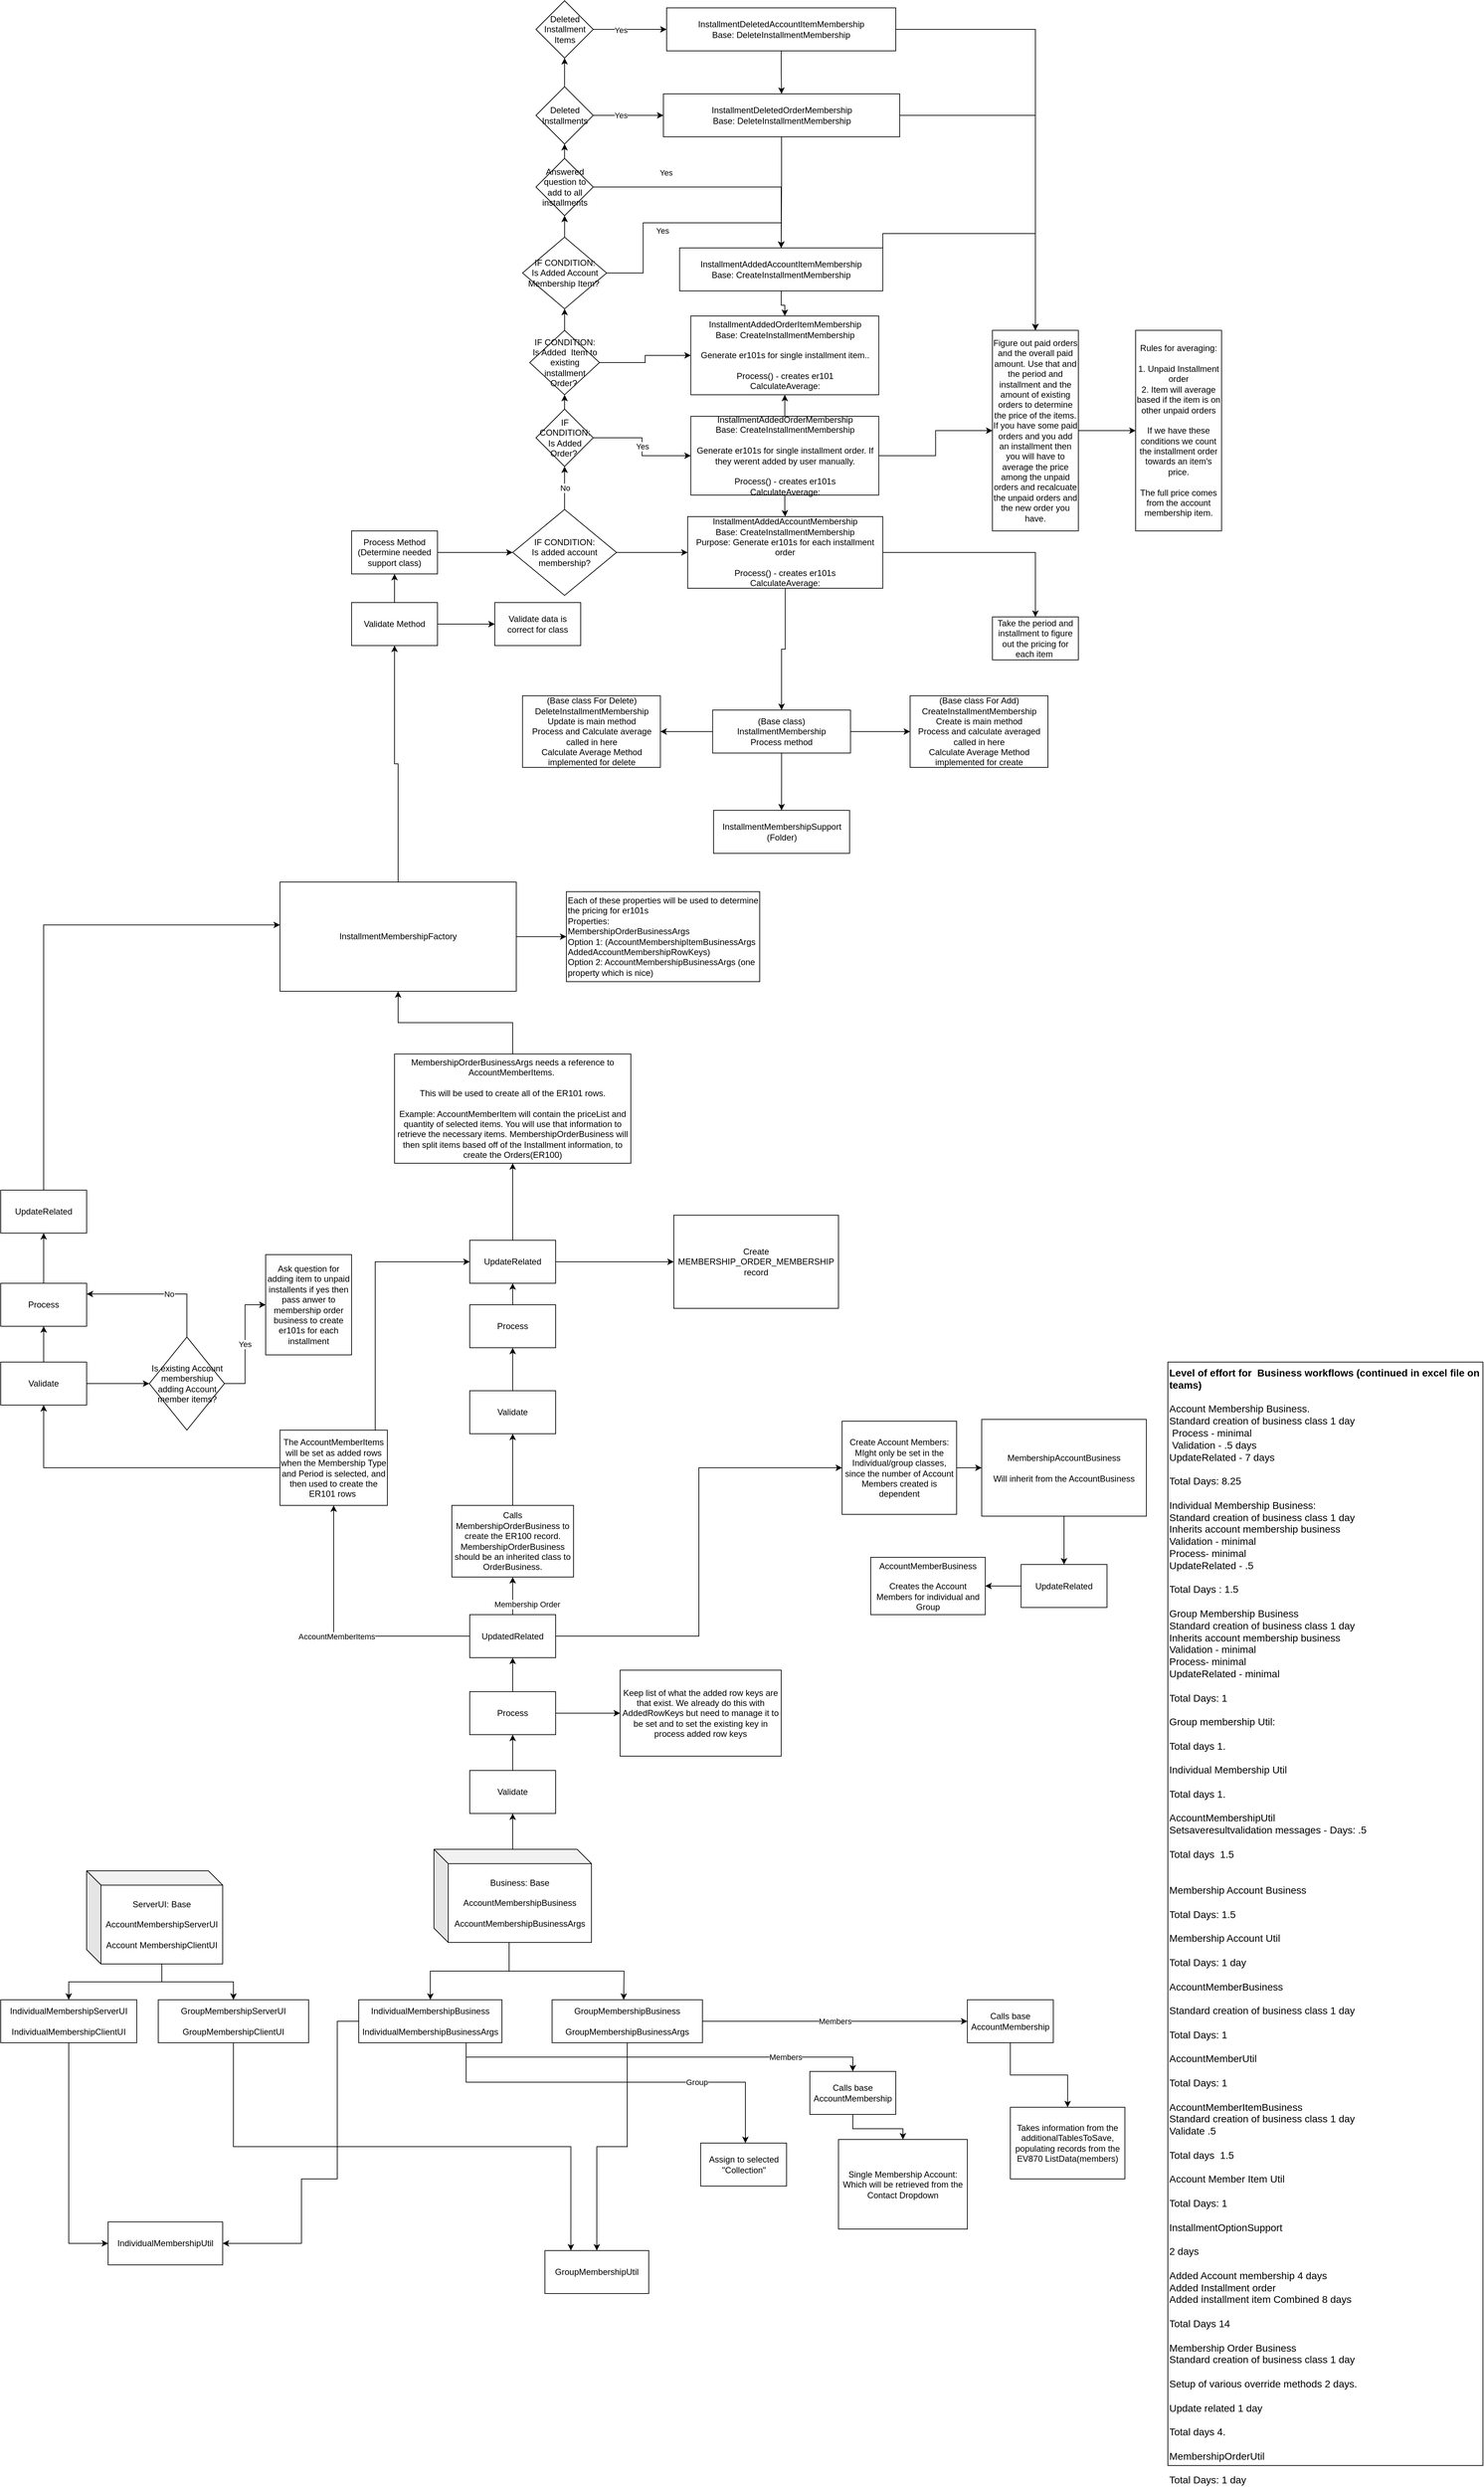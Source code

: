 <mxfile version="13.4.4" type="github">
  <diagram name="Page-1" id="5f0bae14-7c28-e335-631c-24af17079c00">
    <mxGraphModel dx="1239" dy="3263" grid="1" gridSize="10" guides="1" tooltips="1" connect="1" arrows="1" fold="1" page="1" pageScale="1" pageWidth="1100" pageHeight="850" background="#ffffff" math="0" shadow="0">
      <root>
        <mxCell id="0" />
        <mxCell id="1" parent="0" />
        <mxCell id="NrKTWO5p2-0dnxn5_g5g-2" style="edgeStyle=orthogonalEdgeStyle;rounded=0;orthogonalLoop=1;jettySize=auto;html=1;exitX=0;exitY=0;exitDx=105;exitDy=130;exitPerimeter=0;" parent="1" source="NrKTWO5p2-0dnxn5_g5g-1" target="NrKTWO5p2-0dnxn5_g5g-3" edge="1">
          <mxGeometry relative="1" as="geometry">
            <mxPoint x="150" y="290" as="targetPoint" />
          </mxGeometry>
        </mxCell>
        <mxCell id="NrKTWO5p2-0dnxn5_g5g-5" style="edgeStyle=orthogonalEdgeStyle;rounded=0;orthogonalLoop=1;jettySize=auto;html=1;exitX=0;exitY=0;exitDx=105;exitDy=130;exitPerimeter=0;entryX=0.5;entryY=0;entryDx=0;entryDy=0;" parent="1" source="NrKTWO5p2-0dnxn5_g5g-1" target="NrKTWO5p2-0dnxn5_g5g-6" edge="1">
          <mxGeometry relative="1" as="geometry">
            <mxPoint x="430" y="260" as="targetPoint" />
          </mxGeometry>
        </mxCell>
        <mxCell id="NrKTWO5p2-0dnxn5_g5g-1" value="ServerUI: Base&lt;br&gt;&lt;br&gt;AccountMembershipServerUI&lt;br&gt;&lt;br&gt;Account MembershipClientUI" style="shape=cube;whiteSpace=wrap;html=1;boundedLbl=1;backgroundOutline=1;darkOpacity=0.05;darkOpacity2=0.1;" parent="1" vertex="1">
          <mxGeometry x="180" y="80" width="190" height="130" as="geometry" />
        </mxCell>
        <mxCell id="NrKTWO5p2-0dnxn5_g5g-13" style="edgeStyle=orthogonalEdgeStyle;rounded=0;orthogonalLoop=1;jettySize=auto;html=1;exitX=0.5;exitY=1;exitDx=0;exitDy=0;entryX=0;entryY=0.5;entryDx=0;entryDy=0;" parent="1" source="NrKTWO5p2-0dnxn5_g5g-3" target="2" edge="1">
          <mxGeometry relative="1" as="geometry" />
        </mxCell>
        <mxCell id="NrKTWO5p2-0dnxn5_g5g-3" value="IndividualMembershipServerUI&lt;br&gt;&lt;br&gt;IndividualMembershipClientUI" style="rounded=0;whiteSpace=wrap;html=1;" parent="1" vertex="1">
          <mxGeometry x="60" y="260" width="190" height="60" as="geometry" />
        </mxCell>
        <mxCell id="NrKTWO5p2-0dnxn5_g5g-16" style="edgeStyle=orthogonalEdgeStyle;rounded=0;orthogonalLoop=1;jettySize=auto;html=1;exitX=0.5;exitY=1;exitDx=0;exitDy=0;entryX=0.25;entryY=0;entryDx=0;entryDy=0;" parent="1" source="NrKTWO5p2-0dnxn5_g5g-6" target="NrKTWO5p2-0dnxn5_g5g-14" edge="1">
          <mxGeometry relative="1" as="geometry" />
        </mxCell>
        <mxCell id="NrKTWO5p2-0dnxn5_g5g-6" value="GroupMembershipServerUI&lt;br&gt;&lt;br&gt;GroupMembershipClientUI" style="rounded=0;whiteSpace=wrap;html=1;" parent="1" vertex="1">
          <mxGeometry x="280" y="260" width="210" height="60" as="geometry" />
        </mxCell>
        <mxCell id="NrKTWO5p2-0dnxn5_g5g-7" style="edgeStyle=orthogonalEdgeStyle;rounded=0;orthogonalLoop=1;jettySize=auto;html=1;exitX=0;exitY=0;exitDx=105;exitDy=130;exitPerimeter=0;" parent="1" source="NrKTWO5p2-0dnxn5_g5g-9" target="NrKTWO5p2-0dnxn5_g5g-10" edge="1">
          <mxGeometry relative="1" as="geometry">
            <mxPoint x="650" y="290" as="targetPoint" />
          </mxGeometry>
        </mxCell>
        <mxCell id="NrKTWO5p2-0dnxn5_g5g-8" style="edgeStyle=orthogonalEdgeStyle;rounded=0;orthogonalLoop=1;jettySize=auto;html=1;exitX=0;exitY=0;exitDx=105;exitDy=130;exitPerimeter=0;" parent="1" source="NrKTWO5p2-0dnxn5_g5g-9" edge="1">
          <mxGeometry relative="1" as="geometry">
            <mxPoint x="930" y="260" as="targetPoint" />
          </mxGeometry>
        </mxCell>
        <mxCell id="p3PnFOhuihg-IEMphHv4-27" value="" style="edgeStyle=orthogonalEdgeStyle;rounded=0;orthogonalLoop=1;jettySize=auto;html=1;" parent="1" source="NrKTWO5p2-0dnxn5_g5g-9" target="p3PnFOhuihg-IEMphHv4-26" edge="1">
          <mxGeometry relative="1" as="geometry" />
        </mxCell>
        <mxCell id="NrKTWO5p2-0dnxn5_g5g-9" value="Business: Base&lt;br&gt;&lt;br&gt;AccountMembershipBusiness&lt;br&gt;&lt;br&gt;AccountMembershipBusinessArgs" style="shape=cube;whiteSpace=wrap;html=1;boundedLbl=1;backgroundOutline=1;darkOpacity=0.05;darkOpacity2=0.1;" parent="1" vertex="1">
          <mxGeometry x="665" y="50" width="220" height="130" as="geometry" />
        </mxCell>
        <mxCell id="NrKTWO5p2-0dnxn5_g5g-12" value="" style="edgeStyle=orthogonalEdgeStyle;rounded=0;orthogonalLoop=1;jettySize=auto;html=1;" parent="1" source="NrKTWO5p2-0dnxn5_g5g-10" target="2" edge="1">
          <mxGeometry relative="1" as="geometry">
            <Array as="points">
              <mxPoint x="530" y="290" />
              <mxPoint x="530" y="510" />
              <mxPoint x="480" y="510" />
            </Array>
          </mxGeometry>
        </mxCell>
        <mxCell id="D4kZALISSUl1icWql2U2-17" value="Members" style="edgeStyle=orthogonalEdgeStyle;rounded=0;orthogonalLoop=1;jettySize=auto;html=1;exitX=0.75;exitY=1;exitDx=0;exitDy=0;" parent="1" source="NrKTWO5p2-0dnxn5_g5g-10" target="D4kZALISSUl1icWql2U2-19" edge="1">
          <mxGeometry x="0.607" relative="1" as="geometry">
            <mxPoint x="1240" y="360" as="targetPoint" />
            <mxPoint as="offset" />
          </mxGeometry>
        </mxCell>
        <mxCell id="D4kZALISSUl1icWql2U2-27" value="Group" style="edgeStyle=orthogonalEdgeStyle;rounded=0;orthogonalLoop=1;jettySize=auto;html=1;exitX=0.75;exitY=1;exitDx=0;exitDy=0;" parent="1" source="NrKTWO5p2-0dnxn5_g5g-10" target="D4kZALISSUl1icWql2U2-28" edge="1">
          <mxGeometry x="0.421" relative="1" as="geometry">
            <mxPoint x="1100" y="470" as="targetPoint" />
            <Array as="points">
              <mxPoint x="710" y="320" />
              <mxPoint x="710" y="375" />
              <mxPoint x="1100" y="375" />
              <mxPoint x="1100" y="430" />
            </Array>
            <mxPoint as="offset" />
          </mxGeometry>
        </mxCell>
        <mxCell id="NrKTWO5p2-0dnxn5_g5g-10" value="IndividualMembershipBusiness&lt;br&gt;&lt;br&gt;IndividualMembershipBusinessArgs" style="rounded=0;whiteSpace=wrap;html=1;" parent="1" vertex="1">
          <mxGeometry x="560" y="260" width="200" height="60" as="geometry" />
        </mxCell>
        <mxCell id="NrKTWO5p2-0dnxn5_g5g-15" value="" style="edgeStyle=orthogonalEdgeStyle;rounded=0;orthogonalLoop=1;jettySize=auto;html=1;" parent="1" source="NrKTWO5p2-0dnxn5_g5g-11" target="NrKTWO5p2-0dnxn5_g5g-14" edge="1">
          <mxGeometry relative="1" as="geometry" />
        </mxCell>
        <mxCell id="D4kZALISSUl1icWql2U2-18" value="Members" style="edgeStyle=orthogonalEdgeStyle;rounded=0;orthogonalLoop=1;jettySize=auto;html=1;exitX=1;exitY=0.5;exitDx=0;exitDy=0;" parent="1" source="NrKTWO5p2-0dnxn5_g5g-11" target="D4kZALISSUl1icWql2U2-20" edge="1">
          <mxGeometry relative="1" as="geometry">
            <mxPoint x="1810" y="290" as="targetPoint" />
          </mxGeometry>
        </mxCell>
        <mxCell id="NrKTWO5p2-0dnxn5_g5g-11" value="GroupMembershipBusiness&lt;br&gt;&lt;br&gt;GroupMembershipBusinessArgs" style="rounded=0;whiteSpace=wrap;html=1;" parent="1" vertex="1">
          <mxGeometry x="830" y="260" width="210" height="60" as="geometry" />
        </mxCell>
        <mxCell id="2" value="IndividualMembershipUtil" style="whiteSpace=wrap;html=1;rounded=0;" parent="1" vertex="1">
          <mxGeometry x="210" y="570" width="160" height="60" as="geometry" />
        </mxCell>
        <mxCell id="NrKTWO5p2-0dnxn5_g5g-14" value="GroupMembershipUtil" style="whiteSpace=wrap;html=1;rounded=0;" parent="1" vertex="1">
          <mxGeometry x="820" y="610" width="145" height="60" as="geometry" />
        </mxCell>
        <mxCell id="NrKTWO5p2-0dnxn5_g5g-25" value="Membership Order" style="edgeStyle=orthogonalEdgeStyle;rounded=0;orthogonalLoop=1;jettySize=auto;html=1;entryX=0.5;entryY=1;entryDx=0;entryDy=0;exitX=0.5;exitY=0;exitDx=0;exitDy=0;" parent="1" source="NrKTWO5p2-0dnxn5_g5g-19" target="NrKTWO5p2-0dnxn5_g5g-32" edge="1">
          <mxGeometry x="-0.043" y="-10" relative="1" as="geometry">
            <mxPoint x="820" y="-320" as="targetPoint" />
            <mxPoint x="10" y="10" as="offset" />
            <mxPoint x="810.0" y="-310" as="sourcePoint" />
          </mxGeometry>
        </mxCell>
        <mxCell id="p3PnFOhuihg-IEMphHv4-23" style="edgeStyle=orthogonalEdgeStyle;rounded=0;orthogonalLoop=1;jettySize=auto;html=1;exitX=1;exitY=0.5;exitDx=0;exitDy=0;entryX=0;entryY=0.5;entryDx=0;entryDy=0;" parent="1" source="NrKTWO5p2-0dnxn5_g5g-19" target="D4kZALISSUl1icWql2U2-9" edge="1">
          <mxGeometry relative="1" as="geometry">
            <mxPoint x="1060" y="-470" as="targetPoint" />
          </mxGeometry>
        </mxCell>
        <mxCell id="NrKTWO5p2-0dnxn5_g5g-19" value="UpdatedRelated" style="rounded=0;whiteSpace=wrap;html=1;" parent="1" vertex="1">
          <mxGeometry x="715" y="-277.5" width="120" height="60" as="geometry" />
        </mxCell>
        <mxCell id="D4kZALISSUl1icWql2U2-37" value="" style="edgeStyle=orthogonalEdgeStyle;rounded=0;orthogonalLoop=1;jettySize=auto;html=1;" parent="1" source="NrKTWO5p2-0dnxn5_g5g-32" target="D4kZALISSUl1icWql2U2-36" edge="1">
          <mxGeometry relative="1" as="geometry" />
        </mxCell>
        <mxCell id="NrKTWO5p2-0dnxn5_g5g-32" value="Calls MembershipOrderBusiness to create the ER100 record. MembershipOrderBusiness should be an inherited class to OrderBusiness." style="whiteSpace=wrap;html=1;rounded=0;" parent="1" vertex="1">
          <mxGeometry x="690" y="-430" width="170" height="100" as="geometry" />
        </mxCell>
        <mxCell id="D4kZALISSUl1icWql2U2-4" style="edgeStyle=orthogonalEdgeStyle;rounded=0;orthogonalLoop=1;jettySize=auto;html=1;exitX=0.5;exitY=0;exitDx=0;exitDy=0;entryX=0;entryY=0.5;entryDx=0;entryDy=0;" parent="1" source="D4kZALISSUl1icWql2U2-3" edge="1">
          <mxGeometry relative="1" as="geometry" />
        </mxCell>
        <mxCell id="D4kZALISSUl1icWql2U2-40" style="edgeStyle=orthogonalEdgeStyle;rounded=0;orthogonalLoop=1;jettySize=auto;html=1;exitX=0.75;exitY=0;exitDx=0;exitDy=0;entryX=0;entryY=0.5;entryDx=0;entryDy=0;" parent="1" source="D4kZALISSUl1icWql2U2-3" target="p3PnFOhuihg-IEMphHv4-14" edge="1">
          <mxGeometry relative="1" as="geometry">
            <mxPoint x="640" y="-760" as="targetPoint" />
            <Array as="points">
              <mxPoint x="583" y="-770" />
            </Array>
          </mxGeometry>
        </mxCell>
        <mxCell id="p3PnFOhuihg-IEMphHv4-45" style="edgeStyle=orthogonalEdgeStyle;rounded=0;orthogonalLoop=1;jettySize=auto;html=1;entryX=0.5;entryY=1;entryDx=0;entryDy=0;" parent="1" source="D4kZALISSUl1icWql2U2-3" target="p3PnFOhuihg-IEMphHv4-40" edge="1">
          <mxGeometry relative="1" as="geometry" />
        </mxCell>
        <mxCell id="D4kZALISSUl1icWql2U2-3" value="The AccountMemberItems will be set as added rows when the Membership Type and Period is selected, and then used to create the ER101 rows&amp;nbsp;" style="rounded=0;whiteSpace=wrap;html=1;" parent="1" vertex="1">
          <mxGeometry x="450" y="-535" width="150" height="105" as="geometry" />
        </mxCell>
        <mxCell id="D4kZALISSUl1icWql2U2-11" value="" style="edgeStyle=orthogonalEdgeStyle;rounded=0;orthogonalLoop=1;jettySize=auto;html=1;" parent="1" source="D4kZALISSUl1icWql2U2-9" target="D4kZALISSUl1icWql2U2-10" edge="1">
          <mxGeometry relative="1" as="geometry" />
        </mxCell>
        <mxCell id="D4kZALISSUl1icWql2U2-9" value="Create Account Members: MIght only be set in the Individual/group classes, since the number of Account Members created is dependent" style="rounded=0;whiteSpace=wrap;html=1;" parent="1" vertex="1">
          <mxGeometry x="1235" y="-547.5" width="160" height="130" as="geometry" />
        </mxCell>
        <mxCell id="D4kZALISSUl1icWql2U2-41" style="edgeStyle=orthogonalEdgeStyle;rounded=0;orthogonalLoop=1;jettySize=auto;html=1;exitX=0.5;exitY=1;exitDx=0;exitDy=0;entryX=0.5;entryY=0;entryDx=0;entryDy=0;" parent="1" source="D4kZALISSUl1icWql2U2-10" target="D4kZALISSUl1icWql2U2-13" edge="1">
          <mxGeometry relative="1" as="geometry" />
        </mxCell>
        <mxCell id="D4kZALISSUl1icWql2U2-10" value="MembershipAccountBusiness&lt;br&gt;&lt;br&gt;Will inherit from the AccountBusiness" style="whiteSpace=wrap;html=1;rounded=0;" parent="1" vertex="1">
          <mxGeometry x="1430" y="-550" width="230" height="135" as="geometry" />
        </mxCell>
        <mxCell id="D4kZALISSUl1icWql2U2-15" value="" style="edgeStyle=orthogonalEdgeStyle;rounded=0;orthogonalLoop=1;jettySize=auto;html=1;" parent="1" source="D4kZALISSUl1icWql2U2-13" target="D4kZALISSUl1icWql2U2-14" edge="1">
          <mxGeometry relative="1" as="geometry" />
        </mxCell>
        <mxCell id="D4kZALISSUl1icWql2U2-13" value="UpdateRelated" style="rounded=0;whiteSpace=wrap;html=1;" parent="1" vertex="1">
          <mxGeometry x="1485" y="-347.5" width="120" height="60" as="geometry" />
        </mxCell>
        <mxCell id="D4kZALISSUl1icWql2U2-14" value="AccountMemberBusiness&lt;br&gt;&lt;br&gt;Creates the Account Members for individual and Group" style="whiteSpace=wrap;html=1;rounded=0;" parent="1" vertex="1">
          <mxGeometry x="1275" y="-357.5" width="160" height="80" as="geometry" />
        </mxCell>
        <mxCell id="D4kZALISSUl1icWql2U2-23" value="" style="edgeStyle=orthogonalEdgeStyle;rounded=0;orthogonalLoop=1;jettySize=auto;html=1;" parent="1" source="D4kZALISSUl1icWql2U2-19" target="D4kZALISSUl1icWql2U2-22" edge="1">
          <mxGeometry relative="1" as="geometry" />
        </mxCell>
        <mxCell id="D4kZALISSUl1icWql2U2-19" value="Calls base AccountMembership" style="rounded=0;whiteSpace=wrap;html=1;" parent="1" vertex="1">
          <mxGeometry x="1190" y="360" width="120" height="60" as="geometry" />
        </mxCell>
        <mxCell id="D4kZALISSUl1icWql2U2-25" value="" style="edgeStyle=orthogonalEdgeStyle;rounded=0;orthogonalLoop=1;jettySize=auto;html=1;" parent="1" source="D4kZALISSUl1icWql2U2-20" target="D4kZALISSUl1icWql2U2-24" edge="1">
          <mxGeometry relative="1" as="geometry" />
        </mxCell>
        <mxCell id="D4kZALISSUl1icWql2U2-20" value="Calls base AccountMembership" style="rounded=0;whiteSpace=wrap;html=1;" parent="1" vertex="1">
          <mxGeometry x="1410" y="260" width="120" height="60" as="geometry" />
        </mxCell>
        <mxCell id="D4kZALISSUl1icWql2U2-22" value="Single Membership Account:&lt;br&gt;Which will be retrieved from the Contact Dropdown" style="whiteSpace=wrap;html=1;rounded=0;" parent="1" vertex="1">
          <mxGeometry x="1230" y="455" width="180" height="125" as="geometry" />
        </mxCell>
        <mxCell id="D4kZALISSUl1icWql2U2-24" value="Takes information from the additionalTablesToSave, populating records from the EV870 ListData(members)" style="whiteSpace=wrap;html=1;rounded=0;" parent="1" vertex="1">
          <mxGeometry x="1470" y="410" width="160" height="100" as="geometry" />
        </mxCell>
        <mxCell id="D4kZALISSUl1icWql2U2-28" value="Assign to selected &quot;Collection&quot;" style="rounded=0;whiteSpace=wrap;html=1;" parent="1" vertex="1">
          <mxGeometry x="1037.5" y="460" width="120" height="60" as="geometry" />
        </mxCell>
        <mxCell id="p3PnFOhuihg-IEMphHv4-55" value="" style="edgeStyle=orthogonalEdgeStyle;rounded=0;orthogonalLoop=1;jettySize=auto;html=1;" parent="1" source="D4kZALISSUl1icWql2U2-32" target="p3PnFOhuihg-IEMphHv4-54" edge="1">
          <mxGeometry relative="1" as="geometry" />
        </mxCell>
        <mxCell id="D4kZALISSUl1icWql2U2-32" value="MembershipOrderBusinessArgs needs a reference to AccountMemberItems.&amp;nbsp;&lt;br&gt;&lt;br&gt;This will be used to create all of the ER101 rows.&lt;br&gt;&lt;br&gt;Example: AccountMemberItem will contain the priceList and quantity of selected items. You will use that information to retrieve the necessary items. MembershipOrderBusiness will then split items based off of the Installment information, to create the Orders(ER100)" style="whiteSpace=wrap;html=1;rounded=0;" parent="1" vertex="1">
          <mxGeometry x="610" y="-1060" width="330" height="152.5" as="geometry" />
        </mxCell>
        <mxCell id="D4kZALISSUl1icWql2U2-34" value="Create MEMBERSHIP_ORDER_MEMBERSHIP record" style="whiteSpace=wrap;html=1;rounded=0;" parent="1" vertex="1">
          <mxGeometry x="1000" y="-835" width="230" height="130" as="geometry" />
        </mxCell>
        <mxCell id="D4kZALISSUl1icWql2U2-38" style="edgeStyle=orthogonalEdgeStyle;rounded=0;orthogonalLoop=1;jettySize=auto;html=1;exitX=0.5;exitY=0;exitDx=0;exitDy=0;entryX=0.5;entryY=1;entryDx=0;entryDy=0;" parent="1" source="D4kZALISSUl1icWql2U2-36" target="p3PnFOhuihg-IEMphHv4-9" edge="1">
          <mxGeometry relative="1" as="geometry" />
        </mxCell>
        <mxCell id="D4kZALISSUl1icWql2U2-36" value="Validate" style="whiteSpace=wrap;html=1;rounded=0;" parent="1" vertex="1">
          <mxGeometry x="715" y="-590" width="120" height="60" as="geometry" />
        </mxCell>
        <mxCell id="p3PnFOhuihg-IEMphHv4-2" value="&lt;font style=&quot;font-size: 14px&quot;&gt;&lt;b&gt;Level of effort for&amp;nbsp; Business workflows (continued in excel file on teams)&lt;/b&gt;&lt;br&gt;&lt;br&gt;Account Membership Business.&lt;br&gt;Standard creation of business class 1 day&lt;br&gt;&amp;nbsp;Process - minimal&lt;br&gt;&amp;nbsp;Validation -&amp;nbsp;.5 days&lt;br&gt;UpdateRelated - 7 days&lt;br&gt;&lt;br&gt;Total Days: 8.25&lt;br&gt;&lt;br&gt;Individual Membership Business:&lt;br&gt;Standard creation of business class 1 day&lt;br&gt;Inherits account membership business&lt;br&gt;Validation - minimal&lt;br&gt;Process- minimal&amp;nbsp;&lt;br&gt;UpdateRelated - .5&amp;nbsp;&lt;br&gt;&lt;br&gt;Total Days : 1.5&lt;br&gt;&lt;br&gt;Group Membership Business&lt;br&gt;Standard creation of business class 1 day&lt;br&gt;Inherits account membership business&lt;br&gt;Validation - minimal&lt;br&gt;Process- minimal&amp;nbsp;&lt;br&gt;UpdateRelated - minimal&lt;br&gt;&lt;br&gt;Total Days: 1&lt;br&gt;&lt;br&gt;Group membership Util:&lt;br&gt;&lt;br&gt;Total days 1.&amp;nbsp;&lt;br&gt;&lt;br&gt;Individual Membership Util&lt;br&gt;&lt;br&gt;Total days 1.&lt;br&gt;&lt;br&gt;AccountMembershipUtil&lt;br&gt;Setsaveresultvalidation messages - Days: .5&lt;br&gt;&lt;br&gt;Total days&amp;nbsp; 1.5&lt;br&gt;&lt;br&gt;&lt;br&gt;Membership Account Business&amp;nbsp;&lt;br&gt;&lt;br&gt;Total Days: 1.5&lt;br&gt;&lt;br&gt;Membership Account Util&lt;br&gt;&lt;br&gt;Total Days: 1 day&lt;br&gt;&lt;br&gt;AccountMemberBusiness&lt;br&gt;&lt;br&gt;Standard creation of business class 1 day&lt;br&gt;&lt;br&gt;Total Days: 1&lt;br&gt;&lt;br&gt;AccountMemberUtil&lt;br&gt;&lt;br&gt;Total Days: 1&lt;br&gt;&lt;br&gt;AccountMemberItemBusiness&lt;br&gt;Standard creation of business class 1 day&lt;br&gt;Validate .5&lt;br&gt;&lt;br&gt;Total days&amp;nbsp; 1.5&lt;br&gt;&lt;br&gt;Account Member Item Util&lt;br&gt;&lt;br&gt;Total Days: 1&lt;br&gt;&lt;br&gt;InstallmentOptionSupport&lt;br&gt;&lt;br&gt;2 days&lt;br&gt;&lt;br&gt;Added Account membership 4 days&lt;br&gt;Added Installment order&amp;nbsp;&lt;br&gt;Added installment item Combined 8 days&lt;br&gt;&lt;br&gt;Total Days 14&lt;br&gt;&lt;br&gt;Membership Order Business&lt;br&gt;Standard creation of business class 1 day&lt;br&gt;&lt;br&gt;Setup of various override methods 2 days.&lt;br&gt;&lt;br&gt;Update related 1 day&lt;br&gt;&lt;br&gt;Total days 4.&lt;br&gt;&lt;br&gt;MembershipOrderUtil&lt;br&gt;&lt;br&gt;Total Days: 1 day&lt;br&gt;&lt;/font&gt;" style="rounded=0;whiteSpace=wrap;html=1;align=left;horizontal=1;verticalAlign=top;" parent="1" vertex="1">
          <mxGeometry x="1690" y="-630" width="440" height="1540" as="geometry" />
        </mxCell>
        <mxCell id="p3PnFOhuihg-IEMphHv4-15" value="" style="edgeStyle=orthogonalEdgeStyle;rounded=0;orthogonalLoop=1;jettySize=auto;html=1;" parent="1" source="p3PnFOhuihg-IEMphHv4-9" target="p3PnFOhuihg-IEMphHv4-14" edge="1">
          <mxGeometry relative="1" as="geometry" />
        </mxCell>
        <mxCell id="p3PnFOhuihg-IEMphHv4-9" value="Process" style="whiteSpace=wrap;html=1;rounded=0;" parent="1" vertex="1">
          <mxGeometry x="715" y="-710" width="120" height="60" as="geometry" />
        </mxCell>
        <mxCell id="p3PnFOhuihg-IEMphHv4-16" value="" style="edgeStyle=orthogonalEdgeStyle;rounded=0;orthogonalLoop=1;jettySize=auto;html=1;entryX=0.5;entryY=1;entryDx=0;entryDy=0;" parent="1" source="p3PnFOhuihg-IEMphHv4-14" target="D4kZALISSUl1icWql2U2-32" edge="1">
          <mxGeometry relative="1" as="geometry">
            <Array as="points">
              <mxPoint x="775" y="-897" />
            </Array>
          </mxGeometry>
        </mxCell>
        <mxCell id="p3PnFOhuihg-IEMphHv4-17" style="edgeStyle=orthogonalEdgeStyle;rounded=0;orthogonalLoop=1;jettySize=auto;html=1;entryX=0;entryY=0.5;entryDx=0;entryDy=0;" parent="1" source="p3PnFOhuihg-IEMphHv4-14" target="D4kZALISSUl1icWql2U2-34" edge="1">
          <mxGeometry relative="1" as="geometry" />
        </mxCell>
        <mxCell id="p3PnFOhuihg-IEMphHv4-14" value="UpdateRelated" style="whiteSpace=wrap;html=1;rounded=0;" parent="1" vertex="1">
          <mxGeometry x="715" y="-800" width="120" height="60" as="geometry" />
        </mxCell>
        <mxCell id="p3PnFOhuihg-IEMphHv4-22" value="AccountMemberItems" style="edgeStyle=orthogonalEdgeStyle;rounded=0;orthogonalLoop=1;jettySize=auto;html=1;exitX=0;exitY=0.5;exitDx=0;exitDy=0;" parent="1" source="NrKTWO5p2-0dnxn5_g5g-19" target="D4kZALISSUl1icWql2U2-3" edge="1">
          <mxGeometry relative="1" as="geometry">
            <mxPoint x="545.0" y="-390" as="targetPoint" />
            <mxPoint x="740" y="-310" as="sourcePoint" />
          </mxGeometry>
        </mxCell>
        <mxCell id="p3PnFOhuihg-IEMphHv4-29" value="" style="edgeStyle=orthogonalEdgeStyle;rounded=0;orthogonalLoop=1;jettySize=auto;html=1;" parent="1" source="p3PnFOhuihg-IEMphHv4-26" target="p3PnFOhuihg-IEMphHv4-28" edge="1">
          <mxGeometry relative="1" as="geometry" />
        </mxCell>
        <mxCell id="p3PnFOhuihg-IEMphHv4-26" value="Validate" style="whiteSpace=wrap;html=1;" parent="1" vertex="1">
          <mxGeometry x="715" y="-60" width="120" height="60" as="geometry" />
        </mxCell>
        <mxCell id="p3PnFOhuihg-IEMphHv4-30" value="" style="edgeStyle=orthogonalEdgeStyle;rounded=0;orthogonalLoop=1;jettySize=auto;html=1;" parent="1" source="p3PnFOhuihg-IEMphHv4-28" target="NrKTWO5p2-0dnxn5_g5g-19" edge="1">
          <mxGeometry relative="1" as="geometry" />
        </mxCell>
        <mxCell id="p3PnFOhuihg-IEMphHv4-65" value="" style="edgeStyle=orthogonalEdgeStyle;rounded=0;orthogonalLoop=1;jettySize=auto;html=1;" parent="1" source="p3PnFOhuihg-IEMphHv4-28" target="p3PnFOhuihg-IEMphHv4-64" edge="1">
          <mxGeometry relative="1" as="geometry" />
        </mxCell>
        <mxCell id="p3PnFOhuihg-IEMphHv4-28" value="Process" style="whiteSpace=wrap;html=1;" parent="1" vertex="1">
          <mxGeometry x="715" y="-170" width="120" height="60" as="geometry" />
        </mxCell>
        <mxCell id="p3PnFOhuihg-IEMphHv4-38" value="" style="edgeStyle=orthogonalEdgeStyle;rounded=0;orthogonalLoop=1;jettySize=auto;html=1;" parent="1" source="p3PnFOhuihg-IEMphHv4-40" target="p3PnFOhuihg-IEMphHv4-41" edge="1">
          <mxGeometry relative="1" as="geometry" />
        </mxCell>
        <mxCell id="p3PnFOhuihg-IEMphHv4-39" value="" style="edgeStyle=orthogonalEdgeStyle;rounded=0;orthogonalLoop=1;jettySize=auto;html=1;entryX=0;entryY=0.5;entryDx=0;entryDy=0;" parent="1" source="p3PnFOhuihg-IEMphHv4-40" target="p3PnFOhuihg-IEMphHv4-46" edge="1">
          <mxGeometry relative="1" as="geometry">
            <mxPoint x="280" y="-585" as="targetPoint" />
          </mxGeometry>
        </mxCell>
        <mxCell id="p3PnFOhuihg-IEMphHv4-40" value="Validate" style="whiteSpace=wrap;html=1;" parent="1" vertex="1">
          <mxGeometry x="60" y="-630" width="120" height="60" as="geometry" />
        </mxCell>
        <mxCell id="p3PnFOhuihg-IEMphHv4-49" value="" style="edgeStyle=orthogonalEdgeStyle;rounded=0;orthogonalLoop=1;jettySize=auto;html=1;" parent="1" source="p3PnFOhuihg-IEMphHv4-41" target="p3PnFOhuihg-IEMphHv4-48" edge="1">
          <mxGeometry relative="1" as="geometry" />
        </mxCell>
        <mxCell id="p3PnFOhuihg-IEMphHv4-41" value="Process" style="whiteSpace=wrap;html=1;" parent="1" vertex="1">
          <mxGeometry x="60" y="-740" width="120" height="60" as="geometry" />
        </mxCell>
        <mxCell id="p3PnFOhuihg-IEMphHv4-42" value="Yes" style="edgeStyle=orthogonalEdgeStyle;rounded=0;orthogonalLoop=1;jettySize=auto;html=1;exitX=1;exitY=0.5;exitDx=0;exitDy=0;" parent="1" source="p3PnFOhuihg-IEMphHv4-46" target="p3PnFOhuihg-IEMphHv4-44" edge="1">
          <mxGeometry relative="1" as="geometry">
            <mxPoint x="440" y="-600" as="targetPoint" />
            <mxPoint x="385" y="-585" as="sourcePoint" />
          </mxGeometry>
        </mxCell>
        <mxCell id="p3PnFOhuihg-IEMphHv4-43" value="No" style="edgeStyle=orthogonalEdgeStyle;rounded=0;orthogonalLoop=1;jettySize=auto;html=1;entryX=1;entryY=0.25;entryDx=0;entryDy=0;exitX=0.5;exitY=0;exitDx=0;exitDy=0;" parent="1" source="p3PnFOhuihg-IEMphHv4-46" target="p3PnFOhuihg-IEMphHv4-41" edge="1">
          <mxGeometry relative="1" as="geometry">
            <mxPoint x="320" y="-720" as="targetPoint" />
            <mxPoint x="320" y="-634.524" as="sourcePoint" />
            <Array as="points">
              <mxPoint x="320" y="-650" />
              <mxPoint x="320" y="-725" />
            </Array>
          </mxGeometry>
        </mxCell>
        <mxCell id="p3PnFOhuihg-IEMphHv4-44" value="Ask question for adding item to unpaid installents if yes then pass anwer to membership order business to create er101s for each installment" style="rounded=0;whiteSpace=wrap;html=1;" parent="1" vertex="1">
          <mxGeometry x="430" y="-780" width="120" height="140" as="geometry" />
        </mxCell>
        <mxCell id="p3PnFOhuihg-IEMphHv4-46" value="Is existing Account membershiup adding Account member items?" style="rhombus;whiteSpace=wrap;html=1;" parent="1" vertex="1">
          <mxGeometry x="267.5" y="-665" width="105" height="130" as="geometry" />
        </mxCell>
        <mxCell id="p3PnFOhuihg-IEMphHv4-53" value="" style="edgeStyle=orthogonalEdgeStyle;rounded=0;orthogonalLoop=1;jettySize=auto;html=1;entryX=0;entryY=0.393;entryDx=0;entryDy=0;entryPerimeter=0;exitX=0.5;exitY=0;exitDx=0;exitDy=0;" parent="1" source="p3PnFOhuihg-IEMphHv4-48" target="p3PnFOhuihg-IEMphHv4-54" edge="1">
          <mxGeometry relative="1" as="geometry">
            <mxPoint x="120" y="-1130" as="targetPoint" />
          </mxGeometry>
        </mxCell>
        <mxCell id="p3PnFOhuihg-IEMphHv4-48" value="UpdateRelated" style="whiteSpace=wrap;html=1;rounded=0;" parent="1" vertex="1">
          <mxGeometry x="60" y="-870" width="120" height="60" as="geometry" />
        </mxCell>
        <mxCell id="p3PnFOhuihg-IEMphHv4-57" value="" style="edgeStyle=orthogonalEdgeStyle;rounded=0;orthogonalLoop=1;jettySize=auto;html=1;" parent="1" source="p3PnFOhuihg-IEMphHv4-54" target="p3PnFOhuihg-IEMphHv4-56" edge="1">
          <mxGeometry relative="1" as="geometry" />
        </mxCell>
        <mxCell id="p3PnFOhuihg-IEMphHv4-74" value="" style="edgeStyle=orthogonalEdgeStyle;rounded=0;orthogonalLoop=1;jettySize=auto;html=1;" parent="1" source="p3PnFOhuihg-IEMphHv4-54" target="p3PnFOhuihg-IEMphHv4-73" edge="1">
          <mxGeometry relative="1" as="geometry" />
        </mxCell>
        <mxCell id="p3PnFOhuihg-IEMphHv4-54" value="InstallmentMembershipFactory" style="whiteSpace=wrap;html=1;rounded=0;" parent="1" vertex="1">
          <mxGeometry x="450" y="-1300" width="330" height="152.5" as="geometry" />
        </mxCell>
        <mxCell id="p3PnFOhuihg-IEMphHv4-59" value="" style="edgeStyle=orthogonalEdgeStyle;rounded=0;orthogonalLoop=1;jettySize=auto;html=1;" parent="1" source="p3PnFOhuihg-IEMphHv4-56" target="p3PnFOhuihg-IEMphHv4-58" edge="1">
          <mxGeometry relative="1" as="geometry" />
        </mxCell>
        <mxCell id="M1-Q2qvU10VLMfu90m6M-3" value="" style="edgeStyle=orthogonalEdgeStyle;rounded=0;orthogonalLoop=1;jettySize=auto;html=1;" edge="1" parent="1" source="p3PnFOhuihg-IEMphHv4-56" target="M1-Q2qvU10VLMfu90m6M-2">
          <mxGeometry relative="1" as="geometry" />
        </mxCell>
        <mxCell id="p3PnFOhuihg-IEMphHv4-56" value="Validate Method" style="whiteSpace=wrap;html=1;rounded=0;" parent="1" vertex="1">
          <mxGeometry x="550" y="-1690" width="120" height="60" as="geometry" />
        </mxCell>
        <mxCell id="p3PnFOhuihg-IEMphHv4-63" value="" style="edgeStyle=orthogonalEdgeStyle;rounded=0;orthogonalLoop=1;jettySize=auto;html=1;" parent="1" source="p3PnFOhuihg-IEMphHv4-58" target="p3PnFOhuihg-IEMphHv4-62" edge="1">
          <mxGeometry relative="1" as="geometry" />
        </mxCell>
        <mxCell id="p3PnFOhuihg-IEMphHv4-58" value="Process Method&lt;br&gt;(Determine needed support class)" style="whiteSpace=wrap;html=1;rounded=0;" parent="1" vertex="1">
          <mxGeometry x="550" y="-1790" width="120" height="60" as="geometry" />
        </mxCell>
        <mxCell id="p3PnFOhuihg-IEMphHv4-69" value="No" style="edgeStyle=orthogonalEdgeStyle;rounded=0;orthogonalLoop=1;jettySize=auto;html=1;" parent="1" source="p3PnFOhuihg-IEMphHv4-62" target="p3PnFOhuihg-IEMphHv4-70" edge="1">
          <mxGeometry relative="1" as="geometry">
            <mxPoint x="847.5" y="-1930" as="targetPoint" />
          </mxGeometry>
        </mxCell>
        <mxCell id="p3PnFOhuihg-IEMphHv4-76" value="" style="edgeStyle=orthogonalEdgeStyle;rounded=0;orthogonalLoop=1;jettySize=auto;html=1;" parent="1" source="p3PnFOhuihg-IEMphHv4-62" target="p3PnFOhuihg-IEMphHv4-75" edge="1">
          <mxGeometry relative="1" as="geometry" />
        </mxCell>
        <mxCell id="p3PnFOhuihg-IEMphHv4-62" value="IF CONDITION: &lt;br&gt;Is added account membership?" style="rhombus;whiteSpace=wrap;html=1;rounded=0;" parent="1" vertex="1">
          <mxGeometry x="775" y="-1820" width="145" height="120" as="geometry" />
        </mxCell>
        <mxCell id="p3PnFOhuihg-IEMphHv4-64" value="Keep list of what the added row keys are that exist. We already do this with AddedRowKeys but need to manage it to be set and to set the existing key in process added row keys" style="whiteSpace=wrap;html=1;" parent="1" vertex="1">
          <mxGeometry x="925" y="-200" width="225" height="120" as="geometry" />
        </mxCell>
        <mxCell id="p3PnFOhuihg-IEMphHv4-66" value="Take the period and installment to figure out the pricing for each item&amp;nbsp;" style="whiteSpace=wrap;html=1;rounded=0;" parent="1" vertex="1">
          <mxGeometry x="1445" y="-1670" width="120" height="60" as="geometry" />
        </mxCell>
        <mxCell id="p3PnFOhuihg-IEMphHv4-72" value="Yes" style="edgeStyle=orthogonalEdgeStyle;rounded=0;orthogonalLoop=1;jettySize=auto;html=1;" parent="1" source="p3PnFOhuihg-IEMphHv4-70" target="p3PnFOhuihg-IEMphHv4-71" edge="1">
          <mxGeometry relative="1" as="geometry" />
        </mxCell>
        <mxCell id="M1-Q2qvU10VLMfu90m6M-14" value="" style="edgeStyle=orthogonalEdgeStyle;rounded=0;orthogonalLoop=1;jettySize=auto;html=1;" edge="1" parent="1" source="p3PnFOhuihg-IEMphHv4-70" target="M1-Q2qvU10VLMfu90m6M-13">
          <mxGeometry relative="1" as="geometry" />
        </mxCell>
        <mxCell id="p3PnFOhuihg-IEMphHv4-70" value="IF CONDITION:&lt;br&gt;Is Added Order?&amp;nbsp;" style="rhombus;whiteSpace=wrap;html=1;" parent="1" vertex="1">
          <mxGeometry x="807.5" y="-1960" width="80" height="80" as="geometry" />
        </mxCell>
        <mxCell id="p3PnFOhuihg-IEMphHv4-85" value="" style="edgeStyle=orthogonalEdgeStyle;rounded=0;orthogonalLoop=1;jettySize=auto;html=1;" parent="1" source="p3PnFOhuihg-IEMphHv4-71" target="p3PnFOhuihg-IEMphHv4-84" edge="1">
          <mxGeometry relative="1" as="geometry" />
        </mxCell>
        <mxCell id="p3PnFOhuihg-IEMphHv4-90" value="" style="edgeStyle=orthogonalEdgeStyle;rounded=0;orthogonalLoop=1;jettySize=auto;html=1;" parent="1" source="p3PnFOhuihg-IEMphHv4-71" target="p3PnFOhuihg-IEMphHv4-75" edge="1">
          <mxGeometry relative="1" as="geometry" />
        </mxCell>
        <mxCell id="M1-Q2qvU10VLMfu90m6M-11" value="" style="edgeStyle=orthogonalEdgeStyle;rounded=0;orthogonalLoop=1;jettySize=auto;html=1;" edge="1" parent="1" source="p3PnFOhuihg-IEMphHv4-71" target="M1-Q2qvU10VLMfu90m6M-10">
          <mxGeometry relative="1" as="geometry" />
        </mxCell>
        <mxCell id="p3PnFOhuihg-IEMphHv4-71" value="InstallmentAddedOrderMembership&lt;br&gt;Base: CreateInstallmentMembership&lt;br&gt;&lt;br&gt;Generate er101s for single installment order. If they werent added by user manually.&lt;br&gt;&lt;br&gt;Process() - creates er101s&lt;br&gt;CalculateAverage:" style="whiteSpace=wrap;html=1;" parent="1" vertex="1">
          <mxGeometry x="1023.75" y="-1950" width="262.5" height="110" as="geometry" />
        </mxCell>
        <mxCell id="p3PnFOhuihg-IEMphHv4-73" value="Each of these properties will be used to determine the pricing for er101s&lt;br&gt;Properties:&lt;br&gt;MembershipOrderBusinessArgs&lt;br&gt;Option 1: (AccountMembershipItemBusinessArgs&lt;br&gt;AddedAccountMembershipRowKeys)&lt;br&gt;Option 2: AccountMembershipBusinessArgs (one property which is nice)" style="whiteSpace=wrap;html=1;rounded=0;align=left;" parent="1" vertex="1">
          <mxGeometry x="850" y="-1286.56" width="270" height="125.63" as="geometry" />
        </mxCell>
        <mxCell id="p3PnFOhuihg-IEMphHv4-77" value="" style="edgeStyle=orthogonalEdgeStyle;rounded=0;orthogonalLoop=1;jettySize=auto;html=1;" parent="1" source="p3PnFOhuihg-IEMphHv4-75" target="p3PnFOhuihg-IEMphHv4-66" edge="1">
          <mxGeometry relative="1" as="geometry" />
        </mxCell>
        <mxCell id="p3PnFOhuihg-IEMphHv4-102" value="" style="edgeStyle=orthogonalEdgeStyle;rounded=0;orthogonalLoop=1;jettySize=auto;html=1;entryX=0.5;entryY=0;entryDx=0;entryDy=0;" parent="1" source="p3PnFOhuihg-IEMphHv4-75" target="p3PnFOhuihg-IEMphHv4-88" edge="1">
          <mxGeometry relative="1" as="geometry">
            <mxPoint x="1152.571" y="-1650.0" as="targetPoint" />
          </mxGeometry>
        </mxCell>
        <mxCell id="p3PnFOhuihg-IEMphHv4-75" value="InstallmentAddedAccountMembership&lt;br&gt;Base: CreateInstallmentMembership&lt;br&gt;Purpose: Generate er101s for each installment order&lt;br&gt;&lt;br&gt;Process() - creates er101s&lt;br&gt;CalculateAverage:" style="whiteSpace=wrap;html=1;rounded=0;" parent="1" vertex="1">
          <mxGeometry x="1019.38" y="-1810" width="272.5" height="100" as="geometry" />
        </mxCell>
        <mxCell id="p3PnFOhuihg-IEMphHv4-93" value="" style="edgeStyle=orthogonalEdgeStyle;rounded=0;orthogonalLoop=1;jettySize=auto;html=1;" parent="1" source="p3PnFOhuihg-IEMphHv4-78" target="p3PnFOhuihg-IEMphHv4-92" edge="1">
          <mxGeometry relative="1" as="geometry" />
        </mxCell>
        <mxCell id="JGxCgBMuG6ZqY1aO4r4T-2" style="edgeStyle=orthogonalEdgeStyle;rounded=0;orthogonalLoop=1;jettySize=auto;html=1;entryX=0.5;entryY=0;entryDx=0;entryDy=0;" parent="1" source="p3PnFOhuihg-IEMphHv4-78" target="p3PnFOhuihg-IEMphHv4-80" edge="1">
          <mxGeometry relative="1" as="geometry" />
        </mxCell>
        <mxCell id="JGxCgBMuG6ZqY1aO4r4T-3" value="Yes" style="edgeLabel;html=1;align=center;verticalAlign=middle;resizable=0;points=[];" parent="JGxCgBMuG6ZqY1aO4r4T-2" vertex="1" connectable="0">
          <mxGeometry x="-0.381" y="-2" relative="1" as="geometry">
            <mxPoint x="24.32" y="-1.94" as="offset" />
          </mxGeometry>
        </mxCell>
        <mxCell id="p3PnFOhuihg-IEMphHv4-78" value="IF CONDITION:&lt;br&gt;Is Added Account Membership Item?&amp;nbsp;" style="rhombus;whiteSpace=wrap;html=1;" parent="1" vertex="1">
          <mxGeometry x="788.75" y="-2200" width="117.5" height="100" as="geometry" />
        </mxCell>
        <mxCell id="p3PnFOhuihg-IEMphHv4-99" style="edgeStyle=orthogonalEdgeStyle;rounded=0;orthogonalLoop=1;jettySize=auto;html=1;exitX=1;exitY=0;exitDx=0;exitDy=0;entryX=0.5;entryY=0;entryDx=0;entryDy=0;" parent="1" source="p3PnFOhuihg-IEMphHv4-80" target="p3PnFOhuihg-IEMphHv4-84" edge="1">
          <mxGeometry relative="1" as="geometry">
            <mxPoint x="1480.04" y="-2170" as="targetPoint" />
          </mxGeometry>
        </mxCell>
        <mxCell id="M1-Q2qvU10VLMfu90m6M-12" value="" style="edgeStyle=orthogonalEdgeStyle;rounded=0;orthogonalLoop=1;jettySize=auto;html=1;" edge="1" parent="1" source="p3PnFOhuihg-IEMphHv4-80" target="M1-Q2qvU10VLMfu90m6M-10">
          <mxGeometry relative="1" as="geometry" />
        </mxCell>
        <mxCell id="p3PnFOhuihg-IEMphHv4-80" value="InstallmentAddedAccountItemMembership&lt;br&gt;Base: CreateInstallmentMembership" style="whiteSpace=wrap;html=1;" parent="1" vertex="1">
          <mxGeometry x="1008.13" y="-2185" width="283.75" height="60" as="geometry" />
        </mxCell>
        <mxCell id="M1-Q2qvU10VLMfu90m6M-5" value="" style="edgeStyle=orthogonalEdgeStyle;rounded=0;orthogonalLoop=1;jettySize=auto;html=1;" edge="1" parent="1" source="p3PnFOhuihg-IEMphHv4-84" target="M1-Q2qvU10VLMfu90m6M-4">
          <mxGeometry relative="1" as="geometry" />
        </mxCell>
        <mxCell id="p3PnFOhuihg-IEMphHv4-84" value="Figure out paid orders and the overall paid amount. Use that and the period and installment and the amount of existing orders to determine the price of the items. If you have some paid orders and you add an installment then you will have to average the price among the unpaid orders and recalcuate the unpaid orders and the new order you have." style="whiteSpace=wrap;html=1;" parent="1" vertex="1">
          <mxGeometry x="1445" y="-2070" width="120" height="280" as="geometry" />
        </mxCell>
        <mxCell id="V-WP_IPiOYYayAlFAOkF-3" value="" style="edgeStyle=orthogonalEdgeStyle;rounded=0;orthogonalLoop=1;jettySize=auto;html=1;" parent="1" source="p3PnFOhuihg-IEMphHv4-88" target="V-WP_IPiOYYayAlFAOkF-2" edge="1">
          <mxGeometry relative="1" as="geometry" />
        </mxCell>
        <mxCell id="M1-Q2qvU10VLMfu90m6M-7" value="" style="edgeStyle=orthogonalEdgeStyle;rounded=0;orthogonalLoop=1;jettySize=auto;html=1;" edge="1" parent="1" source="p3PnFOhuihg-IEMphHv4-88" target="M1-Q2qvU10VLMfu90m6M-6">
          <mxGeometry relative="1" as="geometry" />
        </mxCell>
        <mxCell id="M1-Q2qvU10VLMfu90m6M-9" value="" style="edgeStyle=orthogonalEdgeStyle;rounded=0;orthogonalLoop=1;jettySize=auto;html=1;" edge="1" parent="1" source="p3PnFOhuihg-IEMphHv4-88" target="M1-Q2qvU10VLMfu90m6M-8">
          <mxGeometry relative="1" as="geometry" />
        </mxCell>
        <mxCell id="p3PnFOhuihg-IEMphHv4-88" value="(Base class)&lt;br&gt;InstallmentMembership&lt;br&gt;Process method&lt;br&gt;" style="whiteSpace=wrap;html=1;rounded=0;" parent="1" vertex="1">
          <mxGeometry x="1054.26" y="-1540" width="192.5" height="60" as="geometry" />
        </mxCell>
        <mxCell id="p3PnFOhuihg-IEMphHv4-98" value="Yes" style="edgeStyle=orthogonalEdgeStyle;rounded=0;orthogonalLoop=1;jettySize=auto;html=1;entryX=0.5;entryY=0;entryDx=0;entryDy=0;" parent="1" source="p3PnFOhuihg-IEMphHv4-92" target="p3PnFOhuihg-IEMphHv4-80" edge="1">
          <mxGeometry x="-0.42" y="20" relative="1" as="geometry">
            <mxPoint as="offset" />
          </mxGeometry>
        </mxCell>
        <mxCell id="p3PnFOhuihg-IEMphHv4-108" value="" style="edgeStyle=orthogonalEdgeStyle;rounded=0;orthogonalLoop=1;jettySize=auto;html=1;" parent="1" source="p3PnFOhuihg-IEMphHv4-92" target="p3PnFOhuihg-IEMphHv4-107" edge="1">
          <mxGeometry relative="1" as="geometry" />
        </mxCell>
        <mxCell id="p3PnFOhuihg-IEMphHv4-92" value="Answered question to add to all installments" style="rhombus;whiteSpace=wrap;html=1;" parent="1" vertex="1">
          <mxGeometry x="807.5" y="-2310" width="80" height="80" as="geometry" />
        </mxCell>
        <mxCell id="p3PnFOhuihg-IEMphHv4-110" value="" style="edgeStyle=orthogonalEdgeStyle;rounded=0;orthogonalLoop=1;jettySize=auto;html=1;" parent="1" source="p3PnFOhuihg-IEMphHv4-107" target="p3PnFOhuihg-IEMphHv4-109" edge="1">
          <mxGeometry relative="1" as="geometry" />
        </mxCell>
        <mxCell id="p3PnFOhuihg-IEMphHv4-112" value="" style="edgeStyle=orthogonalEdgeStyle;rounded=0;orthogonalLoop=1;jettySize=auto;html=1;" parent="1" source="p3PnFOhuihg-IEMphHv4-107" target="p3PnFOhuihg-IEMphHv4-111" edge="1">
          <mxGeometry relative="1" as="geometry" />
        </mxCell>
        <mxCell id="p3PnFOhuihg-IEMphHv4-117" value="Yes" style="edgeLabel;html=1;align=center;verticalAlign=middle;resizable=0;points=[];" parent="p3PnFOhuihg-IEMphHv4-112" vertex="1" connectable="0">
          <mxGeometry x="-0.232" relative="1" as="geometry">
            <mxPoint x="1" as="offset" />
          </mxGeometry>
        </mxCell>
        <mxCell id="p3PnFOhuihg-IEMphHv4-107" value="Deleted Installments" style="rhombus;whiteSpace=wrap;html=1;" parent="1" vertex="1">
          <mxGeometry x="807.5" y="-2410" width="80" height="80" as="geometry" />
        </mxCell>
        <mxCell id="p3PnFOhuihg-IEMphHv4-114" value="" style="edgeStyle=orthogonalEdgeStyle;rounded=0;orthogonalLoop=1;jettySize=auto;html=1;" parent="1" source="p3PnFOhuihg-IEMphHv4-109" target="p3PnFOhuihg-IEMphHv4-113" edge="1">
          <mxGeometry relative="1" as="geometry" />
        </mxCell>
        <mxCell id="p3PnFOhuihg-IEMphHv4-118" value="Yes" style="edgeLabel;html=1;align=center;verticalAlign=middle;resizable=0;points=[];" parent="p3PnFOhuihg-IEMphHv4-114" vertex="1" connectable="0">
          <mxGeometry x="-0.274" y="-1" relative="1" as="geometry">
            <mxPoint x="1" as="offset" />
          </mxGeometry>
        </mxCell>
        <mxCell id="p3PnFOhuihg-IEMphHv4-109" value="Deleted Installment Items" style="rhombus;whiteSpace=wrap;html=1;" parent="1" vertex="1">
          <mxGeometry x="807.5" y="-2530" width="80" height="80" as="geometry" />
        </mxCell>
        <mxCell id="p3PnFOhuihg-IEMphHv4-115" value="" style="edgeStyle=orthogonalEdgeStyle;rounded=0;orthogonalLoop=1;jettySize=auto;html=1;entryX=0.5;entryY=0;entryDx=0;entryDy=0;" parent="1" source="p3PnFOhuihg-IEMphHv4-111" target="p3PnFOhuihg-IEMphHv4-80" edge="1">
          <mxGeometry relative="1" as="geometry">
            <mxPoint x="1150" y="-2260" as="targetPoint" />
          </mxGeometry>
        </mxCell>
        <mxCell id="p3PnFOhuihg-IEMphHv4-119" style="edgeStyle=orthogonalEdgeStyle;rounded=0;orthogonalLoop=1;jettySize=auto;html=1;entryX=0.5;entryY=0;entryDx=0;entryDy=0;" parent="1" source="p3PnFOhuihg-IEMphHv4-111" target="p3PnFOhuihg-IEMphHv4-84" edge="1">
          <mxGeometry relative="1" as="geometry">
            <mxPoint x="1510" y="-2080" as="targetPoint" />
          </mxGeometry>
        </mxCell>
        <mxCell id="p3PnFOhuihg-IEMphHv4-111" value="&lt;span&gt;InstallmentDeletedOrderMembership&lt;br&gt;Base:&amp;nbsp;&lt;/span&gt;DeleteInstallmentMembership&lt;span&gt;&lt;br&gt;&lt;/span&gt;" style="whiteSpace=wrap;html=1;" parent="1" vertex="1">
          <mxGeometry x="985.5" y="-2400" width="330" height="60" as="geometry" />
        </mxCell>
        <mxCell id="p3PnFOhuihg-IEMphHv4-116" value="" style="edgeStyle=orthogonalEdgeStyle;rounded=0;orthogonalLoop=1;jettySize=auto;html=1;" parent="1" source="p3PnFOhuihg-IEMphHv4-113" target="p3PnFOhuihg-IEMphHv4-111" edge="1">
          <mxGeometry relative="1" as="geometry" />
        </mxCell>
        <mxCell id="p3PnFOhuihg-IEMphHv4-120" style="edgeStyle=orthogonalEdgeStyle;rounded=0;orthogonalLoop=1;jettySize=auto;html=1;entryX=0.5;entryY=0;entryDx=0;entryDy=0;" parent="1" source="p3PnFOhuihg-IEMphHv4-113" target="p3PnFOhuihg-IEMphHv4-84" edge="1">
          <mxGeometry relative="1" as="geometry">
            <mxPoint x="1510" y="-2330" as="targetPoint" />
          </mxGeometry>
        </mxCell>
        <mxCell id="p3PnFOhuihg-IEMphHv4-113" value="&lt;span&gt;InstallmentDeletedAccountItemMembership&lt;br&gt;&lt;/span&gt;Base: DeleteInstallmentMembership&lt;span&gt;&lt;br&gt;&lt;/span&gt;" style="whiteSpace=wrap;html=1;" parent="1" vertex="1">
          <mxGeometry x="990" y="-2520" width="320" height="60" as="geometry" />
        </mxCell>
        <mxCell id="V-WP_IPiOYYayAlFAOkF-2" value="InstallmentMembershipSupport (Folder)" style="whiteSpace=wrap;html=1;rounded=0;" parent="1" vertex="1">
          <mxGeometry x="1055.51" y="-1400" width="190" height="60" as="geometry" />
        </mxCell>
        <mxCell id="M1-Q2qvU10VLMfu90m6M-2" value="Validate data is correct for class" style="whiteSpace=wrap;html=1;rounded=0;" vertex="1" parent="1">
          <mxGeometry x="750" y="-1690" width="120" height="60" as="geometry" />
        </mxCell>
        <mxCell id="M1-Q2qvU10VLMfu90m6M-4" value="Rules for averaging:&lt;br&gt;&lt;br&gt;1. Unpaid Installment order&lt;br&gt;2. Item will average based if the item is on other unpaid orders&lt;br&gt;&lt;br&gt;If we have these conditions we count the installment order towards an item&#39;s price.&lt;br&gt;&lt;br&gt;The full price comes from the account membership item." style="whiteSpace=wrap;html=1;" vertex="1" parent="1">
          <mxGeometry x="1645" y="-2070" width="120" height="280" as="geometry" />
        </mxCell>
        <mxCell id="M1-Q2qvU10VLMfu90m6M-6" value="(Base class For Delete)&lt;br&gt;DeleteInstallmentMembership&lt;br&gt;Update is main method&lt;br&gt;Process and Calculate average called in here&lt;br&gt;Calculate Average Method implemented for delete" style="whiteSpace=wrap;html=1;rounded=0;" vertex="1" parent="1">
          <mxGeometry x="788.76" y="-1560" width="192.5" height="100" as="geometry" />
        </mxCell>
        <mxCell id="M1-Q2qvU10VLMfu90m6M-8" value="(Base class For Add)&lt;br&gt;CreateInstallmentMembership&lt;br&gt;Create is main method&lt;br&gt;Process and calculate averaged called in here&lt;br&gt;Calculate Average Method implemented for create" style="whiteSpace=wrap;html=1;rounded=0;" vertex="1" parent="1">
          <mxGeometry x="1330.01" y="-1560" width="192.5" height="100" as="geometry" />
        </mxCell>
        <mxCell id="M1-Q2qvU10VLMfu90m6M-10" value="InstallmentAddedOrderItemMembership&lt;br&gt;Base: CreateInstallmentMembership&lt;br&gt;&lt;br&gt;Generate er101s for single installment item..&lt;br&gt;&lt;br&gt;Process() - creates er101&lt;br&gt;CalculateAverage:" style="whiteSpace=wrap;html=1;" vertex="1" parent="1">
          <mxGeometry x="1023.75" y="-2090" width="262.5" height="110" as="geometry" />
        </mxCell>
        <mxCell id="M1-Q2qvU10VLMfu90m6M-15" value="" style="edgeStyle=orthogonalEdgeStyle;rounded=0;orthogonalLoop=1;jettySize=auto;html=1;" edge="1" parent="1" source="M1-Q2qvU10VLMfu90m6M-13" target="p3PnFOhuihg-IEMphHv4-78">
          <mxGeometry relative="1" as="geometry" />
        </mxCell>
        <mxCell id="M1-Q2qvU10VLMfu90m6M-17" value="" style="edgeStyle=orthogonalEdgeStyle;rounded=0;orthogonalLoop=1;jettySize=auto;html=1;entryX=0;entryY=0.5;entryDx=0;entryDy=0;" edge="1" parent="1" source="M1-Q2qvU10VLMfu90m6M-13" target="M1-Q2qvU10VLMfu90m6M-10">
          <mxGeometry relative="1" as="geometry">
            <mxPoint x="976.25" y="-2025" as="targetPoint" />
          </mxGeometry>
        </mxCell>
        <mxCell id="M1-Q2qvU10VLMfu90m6M-13" value="IF CONDITION:&lt;br&gt;Is Added&amp;nbsp; Item to existing installment Order?&amp;nbsp;" style="rhombus;whiteSpace=wrap;html=1;" vertex="1" parent="1">
          <mxGeometry x="798.75" y="-2070" width="97.5" height="90" as="geometry" />
        </mxCell>
      </root>
    </mxGraphModel>
  </diagram>
</mxfile>
